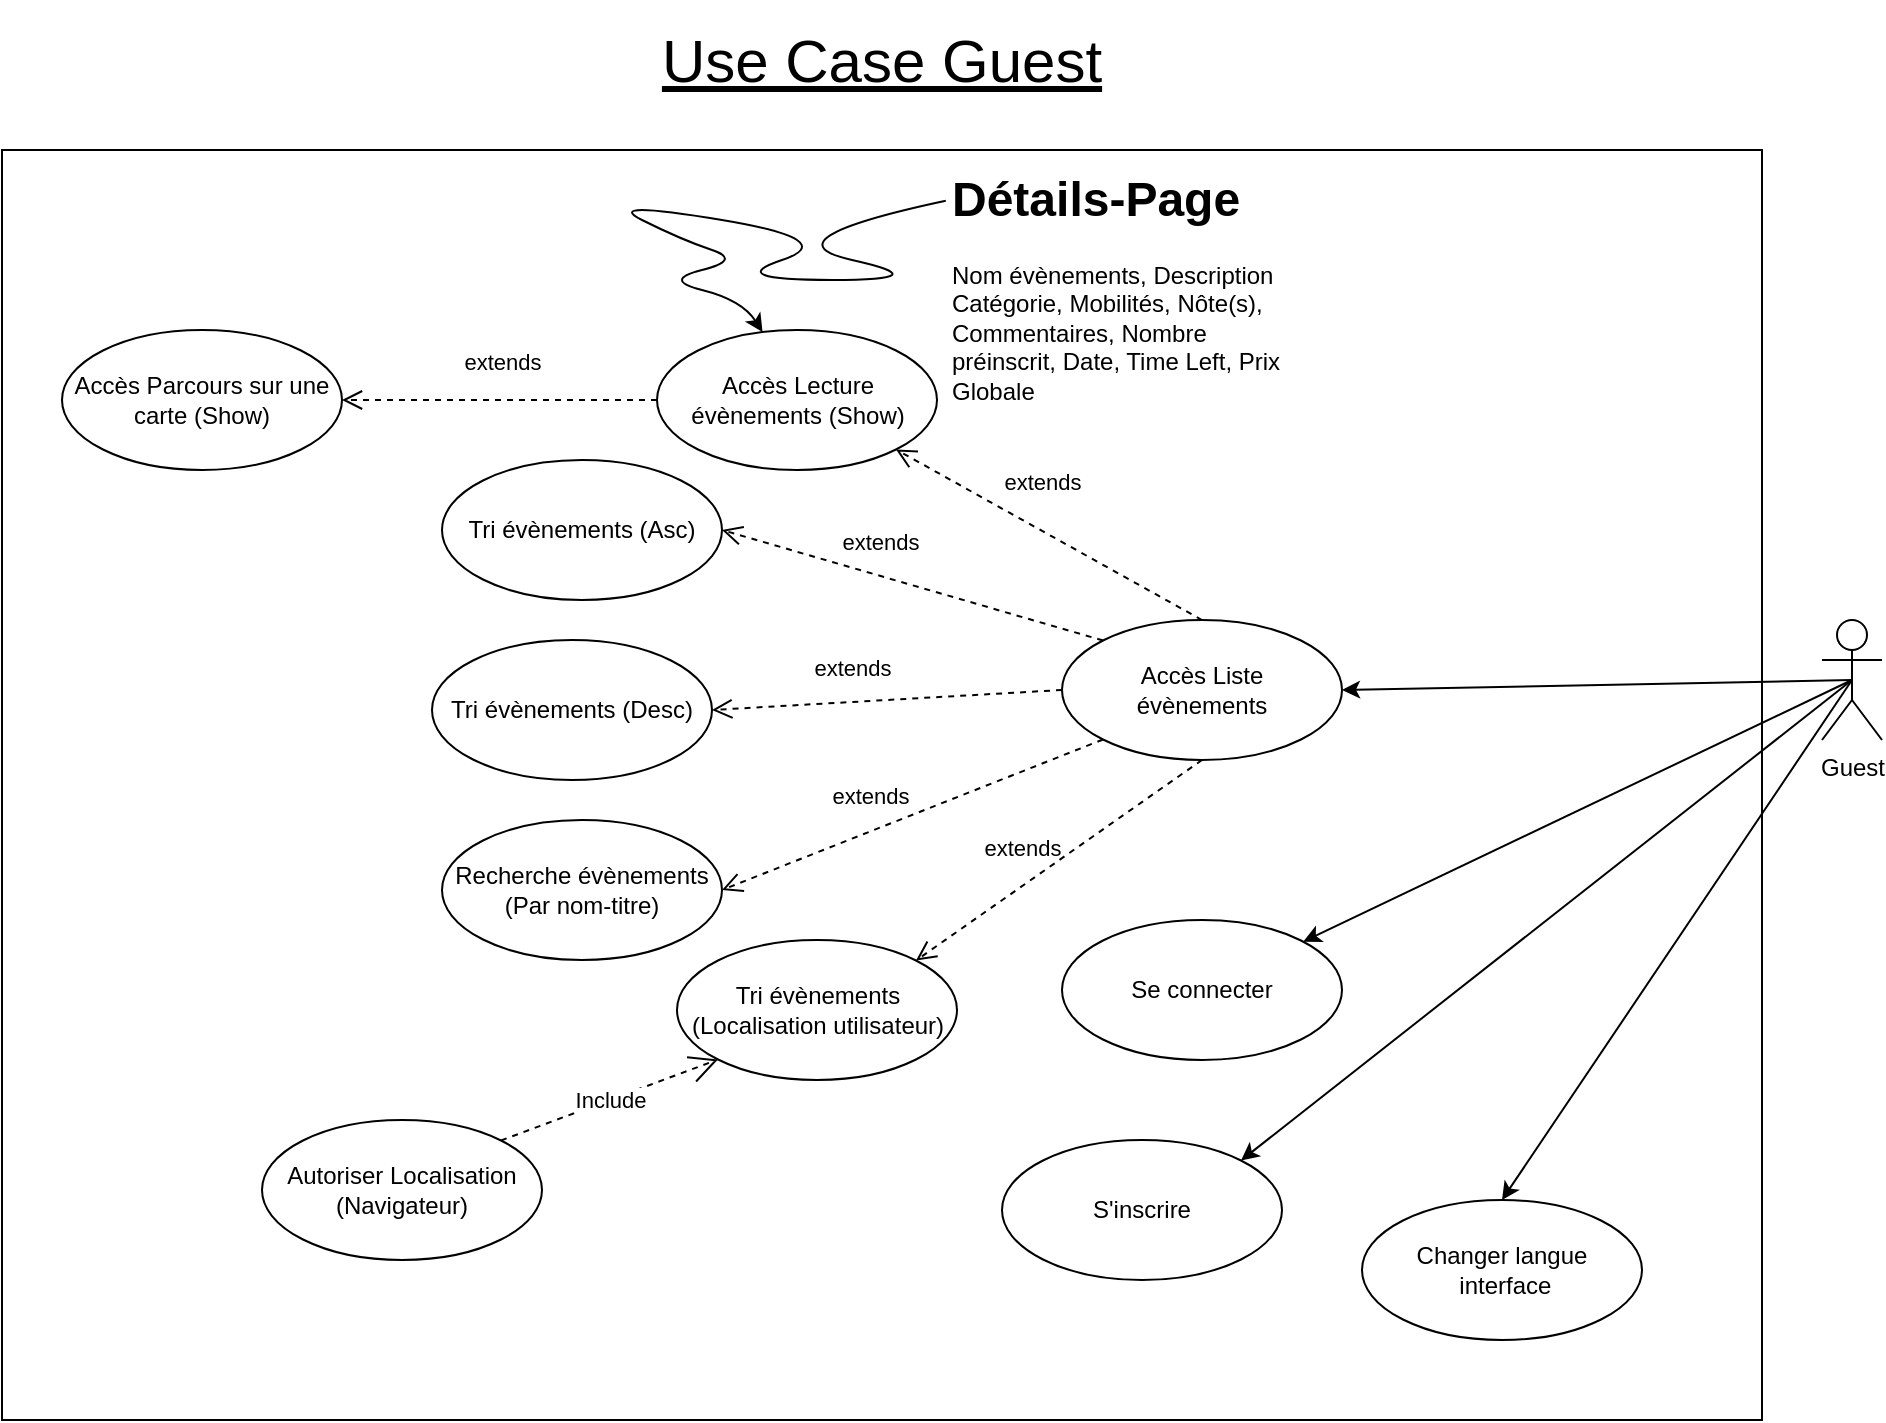 <mxfile>
    <diagram id="ogzL6LPVLsaKoQ8t-iaY" name="Page-1">
        <mxGraphModel dx="5714" dy="2901" grid="1" gridSize="10" guides="1" tooltips="1" connect="1" arrows="1" fold="1" page="1" pageScale="1" pageWidth="827" pageHeight="1169" math="0" shadow="0">
            <root>
                <mxCell id="0"/>
                <mxCell id="1" parent="0"/>
                <mxCell id="2" value="" style="rounded=0;whiteSpace=wrap;html=1;movable=1;resizable=1;rotatable=1;deletable=1;editable=1;locked=0;connectable=1;" vertex="1" parent="1">
                    <mxGeometry x="-4720" y="-1755" width="880" height="635" as="geometry"/>
                </mxCell>
                <mxCell id="3" style="edgeStyle=none;rounded=0;orthogonalLoop=1;jettySize=auto;html=1;exitX=0.5;exitY=0.5;exitDx=0;exitDy=0;exitPerimeter=0;" edge="1" parent="1" source="5" target="7">
                    <mxGeometry relative="1" as="geometry"/>
                </mxCell>
                <mxCell id="4" style="edgeStyle=none;rounded=0;orthogonalLoop=1;jettySize=auto;html=1;exitX=0.5;exitY=0.5;exitDx=0;exitDy=0;exitPerimeter=0;entryX=1;entryY=0.5;entryDx=0;entryDy=0;" edge="1" parent="1" source="5" target="9">
                    <mxGeometry relative="1" as="geometry">
                        <mxPoint x="-4030" y="-1455" as="targetPoint"/>
                    </mxGeometry>
                </mxCell>
                <mxCell id="5" value="Guest" style="shape=umlActor;verticalLabelPosition=bottom;verticalAlign=top;html=1;outlineConnect=0;" vertex="1" parent="1">
                    <mxGeometry x="-3810" y="-1520" width="30" height="60" as="geometry"/>
                </mxCell>
                <mxCell id="6" value="&lt;font style=&quot;font-size: 30px;&quot;&gt;&lt;u&gt;Use Case Guest&lt;br&gt;&lt;/u&gt;&lt;/font&gt;" style="text;html=1;strokeColor=none;fillColor=none;align=center;verticalAlign=middle;whiteSpace=wrap;rounded=0;" vertex="1" parent="1">
                    <mxGeometry x="-4720" y="-1830" width="880" height="60" as="geometry"/>
                </mxCell>
                <mxCell id="7" value="Se connecter" style="ellipse;whiteSpace=wrap;html=1;" vertex="1" parent="1">
                    <mxGeometry x="-4190" y="-1370" width="140" height="70" as="geometry"/>
                </mxCell>
                <mxCell id="8" value="Accès Lecture&lt;br&gt;évènements (Show)" style="ellipse;whiteSpace=wrap;html=1;" vertex="1" parent="1">
                    <mxGeometry x="-4392.5" y="-1665" width="140" height="70" as="geometry"/>
                </mxCell>
                <mxCell id="9" value="Accès Liste&lt;br&gt;évènements" style="ellipse;whiteSpace=wrap;html=1;" vertex="1" parent="1">
                    <mxGeometry x="-4190" y="-1520" width="140" height="70" as="geometry"/>
                </mxCell>
                <mxCell id="10" value="Tri évènements (Asc)" style="ellipse;whiteSpace=wrap;html=1;" vertex="1" parent="1">
                    <mxGeometry x="-4500" y="-1600" width="140" height="70" as="geometry"/>
                </mxCell>
                <mxCell id="11" value="Tri évènements (Desc)" style="ellipse;whiteSpace=wrap;html=1;" vertex="1" parent="1">
                    <mxGeometry x="-4505" y="-1510" width="140" height="70" as="geometry"/>
                </mxCell>
                <mxCell id="12" value="Recherche évènements (Par nom-titre)" style="ellipse;whiteSpace=wrap;html=1;" vertex="1" parent="1">
                    <mxGeometry x="-4500" y="-1420" width="140" height="70" as="geometry"/>
                </mxCell>
                <mxCell id="13" value="Tri évènements (Localisation utilisateur)" style="ellipse;whiteSpace=wrap;html=1;" vertex="1" parent="1">
                    <mxGeometry x="-4382.5" y="-1360" width="140" height="70" as="geometry"/>
                </mxCell>
                <mxCell id="14" value="extends" style="endArrow=open;startArrow=none;endFill=0;startFill=0;endSize=8;html=1;verticalAlign=bottom;dashed=1;labelBackgroundColor=none;rounded=0;exitX=0.5;exitY=0;exitDx=0;exitDy=0;entryX=1;entryY=1;entryDx=0;entryDy=0;" edge="1" parent="1" source="9" target="8">
                    <mxGeometry x="0.132" y="-13" width="160" relative="1" as="geometry">
                        <mxPoint x="-4177.5" y="-1524.5" as="sourcePoint"/>
                        <mxPoint x="-4379.5" y="-1545.5" as="targetPoint"/>
                        <mxPoint as="offset"/>
                    </mxGeometry>
                </mxCell>
                <mxCell id="15" value="extends" style="endArrow=open;startArrow=none;endFill=0;startFill=0;endSize=8;html=1;verticalAlign=bottom;dashed=1;labelBackgroundColor=none;rounded=0;exitX=0;exitY=0;exitDx=0;exitDy=0;entryX=1;entryY=0.5;entryDx=0;entryDy=0;" edge="1" parent="1" source="9" target="10">
                    <mxGeometry x="0.183" y="-8" width="160" relative="1" as="geometry">
                        <mxPoint x="-4207" y="-1455" as="sourcePoint"/>
                        <mxPoint x="-4360" y="-1540" as="targetPoint"/>
                        <mxPoint x="-1" as="offset"/>
                    </mxGeometry>
                </mxCell>
                <mxCell id="16" value="extends" style="endArrow=open;startArrow=none;endFill=0;startFill=0;endSize=8;html=1;verticalAlign=bottom;dashed=1;labelBackgroundColor=none;rounded=0;exitX=0;exitY=0.5;exitDx=0;exitDy=0;entryX=1;entryY=0.5;entryDx=0;entryDy=0;" edge="1" parent="1" source="9" target="11">
                    <mxGeometry x="0.183" y="-8" width="160" relative="1" as="geometry">
                        <mxPoint x="-4159" y="-1500" as="sourcePoint"/>
                        <mxPoint x="-4350" y="-1555" as="targetPoint"/>
                        <mxPoint x="-1" as="offset"/>
                    </mxGeometry>
                </mxCell>
                <mxCell id="17" value="extends" style="endArrow=open;startArrow=none;endFill=0;startFill=0;endSize=8;html=1;verticalAlign=bottom;dashed=1;labelBackgroundColor=none;rounded=0;exitX=0;exitY=1;exitDx=0;exitDy=0;entryX=1;entryY=0.5;entryDx=0;entryDy=0;" edge="1" parent="1" source="9" target="12">
                    <mxGeometry x="0.183" y="-8" width="160" relative="1" as="geometry">
                        <mxPoint x="-4149" y="-1490" as="sourcePoint"/>
                        <mxPoint x="-4340" y="-1545" as="targetPoint"/>
                        <mxPoint x="-1" as="offset"/>
                    </mxGeometry>
                </mxCell>
                <mxCell id="18" value="extends" style="endArrow=open;startArrow=none;endFill=0;startFill=0;endSize=8;html=1;verticalAlign=bottom;dashed=1;labelBackgroundColor=none;rounded=0;exitX=0.5;exitY=1;exitDx=0;exitDy=0;entryX=1;entryY=0;entryDx=0;entryDy=0;" edge="1" parent="1" source="9" target="13">
                    <mxGeometry x="0.183" y="-8" width="160" relative="1" as="geometry">
                        <mxPoint x="-4139" y="-1480" as="sourcePoint"/>
                        <mxPoint x="-4330" y="-1535" as="targetPoint"/>
                        <mxPoint x="-1" as="offset"/>
                    </mxGeometry>
                </mxCell>
                <mxCell id="19" value="extends" style="endArrow=open;startArrow=none;endFill=0;startFill=0;endSize=8;html=1;verticalAlign=bottom;dashed=1;labelBackgroundColor=none;rounded=0;exitX=0;exitY=0.5;exitDx=0;exitDy=0;" edge="1" parent="1" source="8">
                    <mxGeometry x="-0.016" y="-10" width="160" relative="1" as="geometry">
                        <mxPoint x="-4129" y="-1470" as="sourcePoint"/>
                        <mxPoint x="-4550" y="-1630" as="targetPoint"/>
                        <mxPoint as="offset"/>
                    </mxGeometry>
                </mxCell>
                <mxCell id="20" value="Accès Parcours sur une carte&amp;nbsp;(Show)" style="ellipse;whiteSpace=wrap;html=1;" vertex="1" parent="1">
                    <mxGeometry x="-4690" y="-1665" width="140" height="70" as="geometry"/>
                </mxCell>
                <mxCell id="21" value="Changer langue&lt;br&gt;&amp;nbsp;interface" style="ellipse;whiteSpace=wrap;html=1;" vertex="1" parent="1">
                    <mxGeometry x="-4040" y="-1230" width="140" height="70" as="geometry"/>
                </mxCell>
                <mxCell id="22" value="&lt;h1&gt;Détails-Page&lt;/h1&gt;&lt;p&gt;Nom évènements, Description Catégorie, Mobilités, Nôte(s), Commentaires, Nombre préinscrit, Date, Time Left, Prix Globale&lt;/p&gt;" style="text;html=1;strokeColor=none;fillColor=none;spacing=5;spacingTop=-20;whiteSpace=wrap;overflow=hidden;rounded=0;" vertex="1" parent="1">
                    <mxGeometry x="-4250" y="-1750" width="190" height="120" as="geometry"/>
                </mxCell>
                <mxCell id="23" value="" style="curved=1;endArrow=classic;html=1;rounded=0;exitX=0.01;exitY=0.17;exitDx=0;exitDy=0;entryX=0.377;entryY=0.014;entryDx=0;entryDy=0;entryPerimeter=0;exitPerimeter=0;" edge="1" parent="1" source="22" target="8">
                    <mxGeometry width="50" height="50" relative="1" as="geometry">
                        <mxPoint x="-4210" y="-1670" as="sourcePoint"/>
                        <mxPoint x="-4160" y="-1720" as="targetPoint"/>
                        <Array as="points">
                            <mxPoint x="-4340" y="-1710"/>
                            <mxPoint x="-4250" y="-1690"/>
                            <mxPoint x="-4360" y="-1690"/>
                            <mxPoint x="-4300" y="-1710"/>
                            <mxPoint x="-4420" y="-1730"/>
                            <mxPoint x="-4380" y="-1710"/>
                            <mxPoint x="-4350" y="-1700"/>
                            <mxPoint x="-4390" y="-1690"/>
                            <mxPoint x="-4350" y="-1680"/>
                        </Array>
                    </mxGeometry>
                </mxCell>
                <mxCell id="24" value="S'inscrire" style="ellipse;whiteSpace=wrap;html=1;" vertex="1" parent="1">
                    <mxGeometry x="-4220" y="-1260" width="140" height="70" as="geometry"/>
                </mxCell>
                <mxCell id="25" style="edgeStyle=none;rounded=0;orthogonalLoop=1;jettySize=auto;html=1;exitX=0.5;exitY=0.5;exitDx=0;exitDy=0;exitPerimeter=0;entryX=1;entryY=0;entryDx=0;entryDy=0;" edge="1" parent="1" source="5" target="24">
                    <mxGeometry relative="1" as="geometry">
                        <mxPoint x="-3775" y="-1510" as="sourcePoint"/>
                        <mxPoint x="-4002" y="-1390" as="targetPoint"/>
                    </mxGeometry>
                </mxCell>
                <mxCell id="26" value="" style="endArrow=open;endSize=12;dashed=1;html=1;rounded=0;entryX=0;entryY=1;entryDx=0;entryDy=0;exitX=1;exitY=0;exitDx=0;exitDy=0;" edge="1" parent="1" source="28" target="13">
                    <mxGeometry width="160" relative="1" as="geometry">
                        <mxPoint x="-4420" y="-1280" as="sourcePoint"/>
                        <mxPoint x="-4339" y="-1260" as="targetPoint"/>
                    </mxGeometry>
                </mxCell>
                <mxCell id="27" value="Include" style="edgeLabel;html=1;align=center;verticalAlign=middle;resizable=0;points=[];" vertex="1" connectable="0" parent="26">
                    <mxGeometry x="-0.004" relative="1" as="geometry">
                        <mxPoint as="offset"/>
                    </mxGeometry>
                </mxCell>
                <mxCell id="28" value="Autoriser Localisation&lt;br&gt;(Navigateur)" style="ellipse;whiteSpace=wrap;html=1;" vertex="1" parent="1">
                    <mxGeometry x="-4590" y="-1270" width="140" height="70" as="geometry"/>
                </mxCell>
                <mxCell id="29" style="edgeStyle=none;rounded=0;orthogonalLoop=1;jettySize=auto;html=1;exitX=0.5;exitY=0.5;exitDx=0;exitDy=0;exitPerimeter=0;entryX=0.5;entryY=0;entryDx=0;entryDy=0;" edge="1" parent="1" source="5" target="21">
                    <mxGeometry relative="1" as="geometry">
                        <mxPoint x="-3785" y="-1480" as="sourcePoint"/>
                        <mxPoint x="-4090" y="-1240" as="targetPoint"/>
                    </mxGeometry>
                </mxCell>
            </root>
        </mxGraphModel>
    </diagram>
</mxfile>